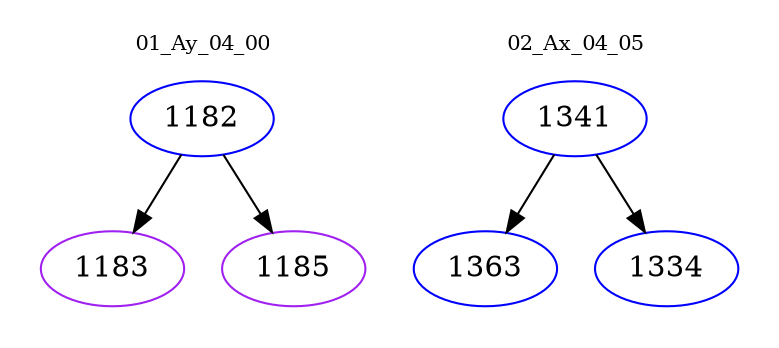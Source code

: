 digraph{
subgraph cluster_0 {
color = white
label = "01_Ay_04_00";
fontsize=10;
T0_1182 [label="1182", color="blue"]
T0_1182 -> T0_1183 [color="black"]
T0_1183 [label="1183", color="purple"]
T0_1182 -> T0_1185 [color="black"]
T0_1185 [label="1185", color="purple"]
}
subgraph cluster_1 {
color = white
label = "02_Ax_04_05";
fontsize=10;
T1_1341 [label="1341", color="blue"]
T1_1341 -> T1_1363 [color="black"]
T1_1363 [label="1363", color="blue"]
T1_1341 -> T1_1334 [color="black"]
T1_1334 [label="1334", color="blue"]
}
}

